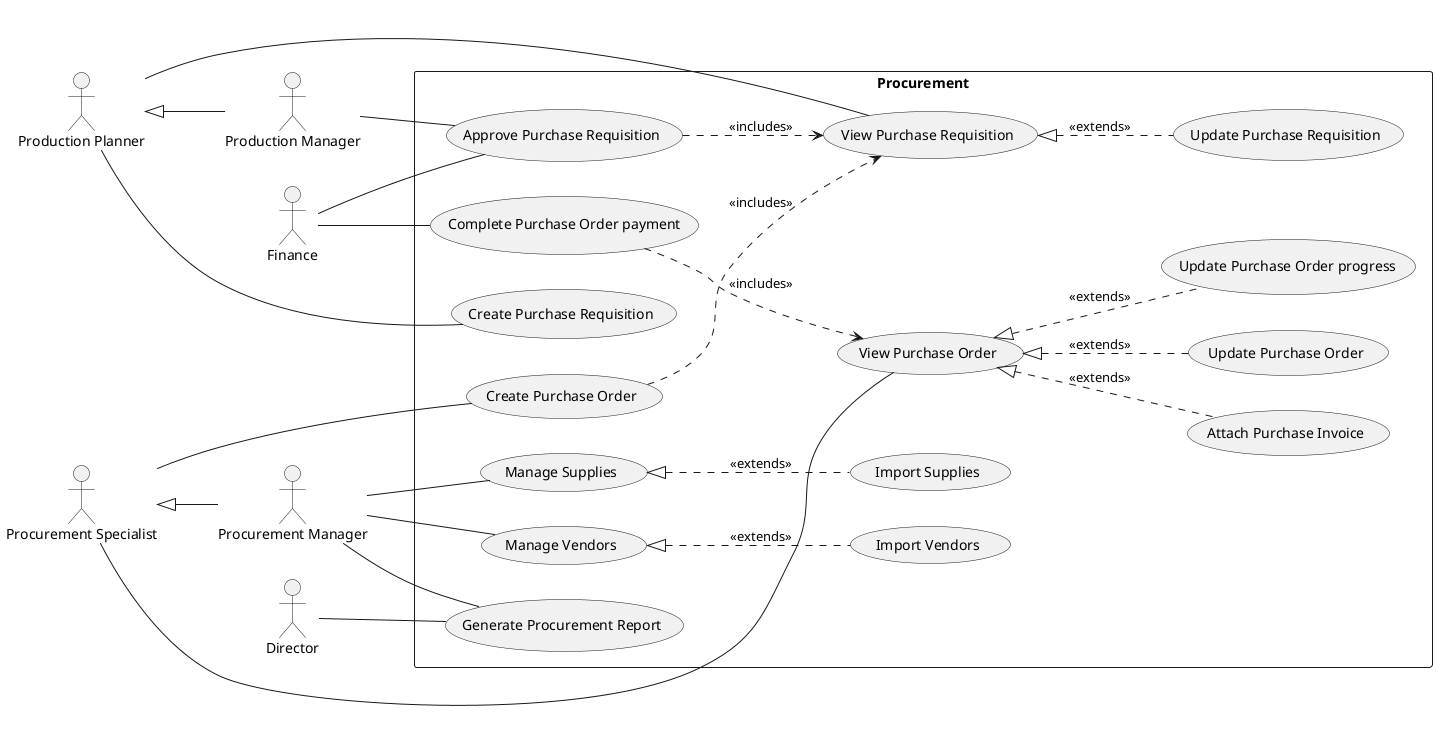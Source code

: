 @startuml procurement
left to right direction

:Director: as d
:Finance: as f

:Production Planner: as pp
:Production Manager: as prm
pp <|-- prm

:Procurement Manager: as pm
:Procurement Specialist: as ps
ps <|-- pm

rectangle Procurement {
    pp -- (Create Purchase Requisition)
    pp -- (View Purchase Requisition)
    (View Purchase Requisition) <|.. (Update Purchase Requisition) : <<extends>>
    f -- (Approve Purchase Requisition)
    prm -- (Approve Purchase Requisition)
    (Approve Purchase Requisition) ..> (View Purchase Requisition) : <<includes>>

    ps -- (Create Purchase Order)
    (Create Purchase Order) ..> (View Purchase Requisition) : <<includes>>
    ps -- (View Purchase Order)
    (View Purchase Order) <|.. (Update Purchase Order) : <<extends>>
    (View Purchase Order) <|.. (Update Purchase Order progress) : <<extends>>
    (View Purchase Order) <|.. (Attach Purchase Invoice) : <<extends>>
    f -- (Complete Purchase Order payment)
    (Complete Purchase Order payment) ..> (View Purchase Order) : <<includes>>

    pm -- (Manage Vendors)
    (Manage Vendors) <|.. (Import Vendors) : <<extends>>
    pm -- (Manage Supplies)
    (Manage Supplies) <|.. (Import Supplies) : <<extends>>
    pm -- (Generate Procurement Report)
    d -- (Generate Procurement Report)
}
@enduml